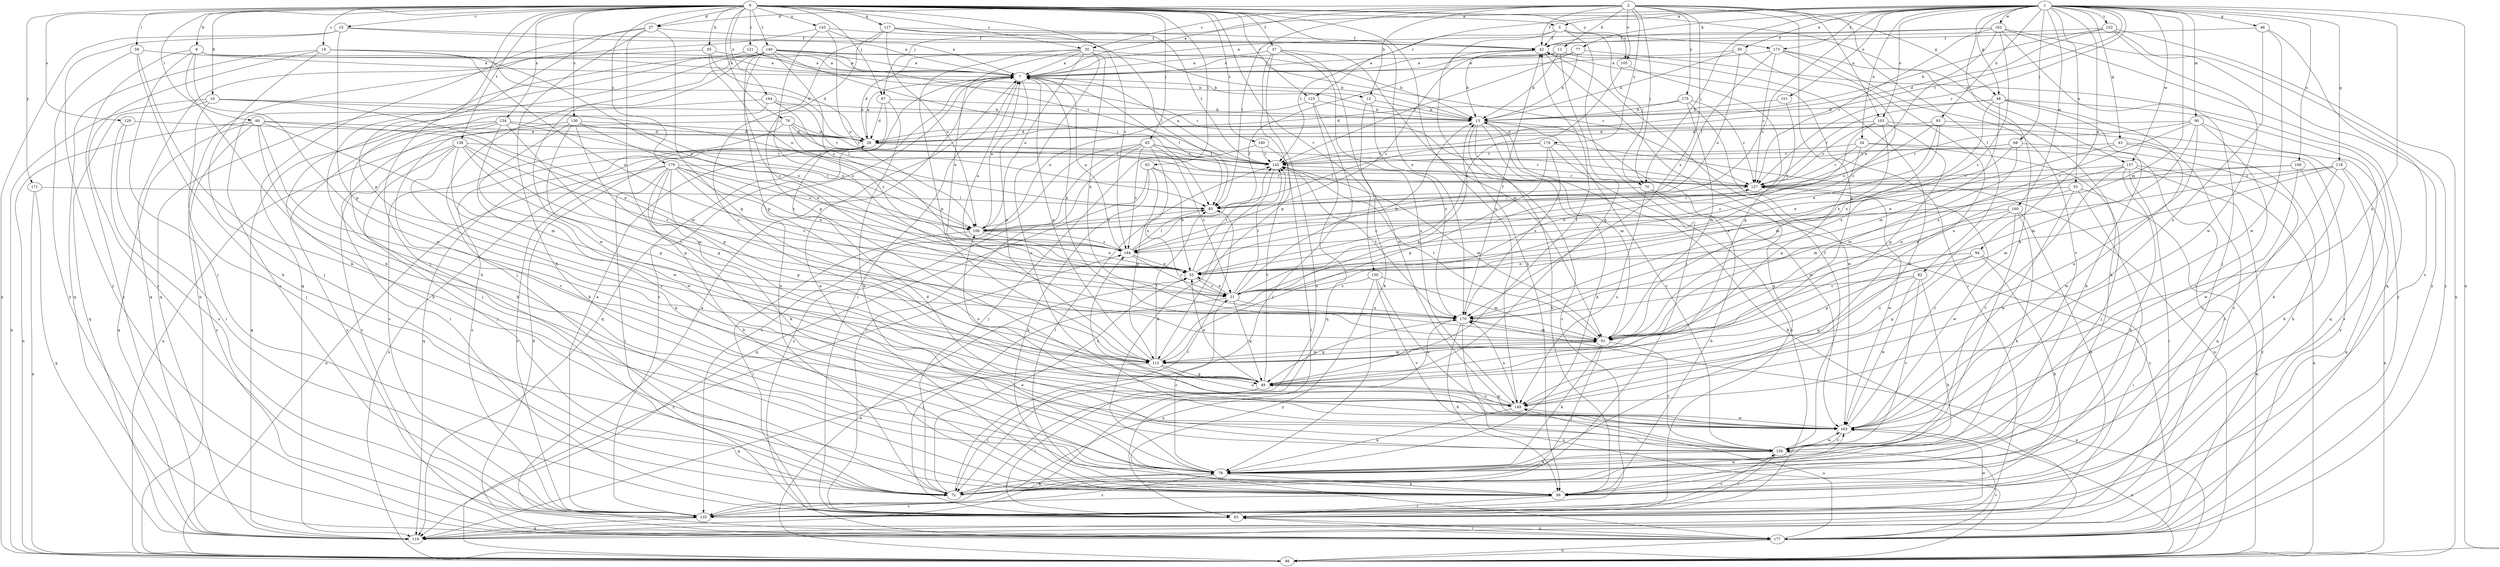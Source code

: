 strict digraph  {
0;
1;
2;
3;
7;
9;
10;
11;
12;
13;
15;
19;
20;
21;
27;
28;
30;
33;
34;
35;
37;
42;
43;
46;
48;
49;
55;
56;
59;
60;
62;
63;
65;
67;
68;
70;
71;
76;
77;
78;
82;
85;
90;
91;
93;
94;
98;
100;
101;
103;
105;
106;
112;
117;
118;
119;
121;
123;
127;
129;
130;
134;
135;
136;
140;
142;
143;
149;
150;
152;
156;
157;
160;
162;
163;
164;
170;
171;
173;
174;
175;
177;
179;
180;
184;
0 -> 3  [label=a];
0 -> 9  [label=b];
0 -> 10  [label=b];
0 -> 15  [label=c];
0 -> 19  [label=c];
0 -> 20  [label=c];
0 -> 27  [label=d];
0 -> 37  [label=f];
0 -> 55  [label=h];
0 -> 59  [label=i];
0 -> 60  [label=i];
0 -> 62  [label=i];
0 -> 65  [label=j];
0 -> 67  [label=j];
0 -> 76  [label=k];
0 -> 112  [label=p];
0 -> 117  [label=q];
0 -> 121  [label=r];
0 -> 123  [label=r];
0 -> 129  [label=s];
0 -> 130  [label=s];
0 -> 134  [label=s];
0 -> 136  [label=t];
0 -> 140  [label=t];
0 -> 143  [label=u];
0 -> 149  [label=u];
0 -> 150  [label=v];
0 -> 157  [label=w];
0 -> 164  [label=x];
0 -> 170  [label=x];
0 -> 171  [label=y];
0 -> 173  [label=y];
0 -> 179  [label=z];
0 -> 180  [label=z];
0 -> 184  [label=z];
1 -> 3  [label=a];
1 -> 30  [label=e];
1 -> 33  [label=e];
1 -> 34  [label=e];
1 -> 43  [label=g];
1 -> 46  [label=g];
1 -> 48  [label=g];
1 -> 67  [label=j];
1 -> 68  [label=j];
1 -> 70  [label=j];
1 -> 77  [label=k];
1 -> 78  [label=k];
1 -> 90  [label=m];
1 -> 91  [label=m];
1 -> 93  [label=n];
1 -> 94  [label=n];
1 -> 98  [label=n];
1 -> 100  [label=o];
1 -> 101  [label=o];
1 -> 103  [label=o];
1 -> 118  [label=q];
1 -> 123  [label=r];
1 -> 127  [label=r];
1 -> 142  [label=t];
1 -> 149  [label=u];
1 -> 152  [label=v];
1 -> 157  [label=w];
1 -> 160  [label=w];
1 -> 162  [label=w];
1 -> 173  [label=y];
1 -> 184  [label=z];
2 -> 7  [label=a];
2 -> 11  [label=b];
2 -> 12  [label=b];
2 -> 20  [label=c];
2 -> 27  [label=d];
2 -> 42  [label=f];
2 -> 48  [label=g];
2 -> 49  [label=g];
2 -> 70  [label=j];
2 -> 82  [label=l];
2 -> 85  [label=l];
2 -> 103  [label=o];
2 -> 105  [label=o];
2 -> 170  [label=x];
2 -> 174  [label=y];
2 -> 175  [label=y];
3 -> 42  [label=f];
3 -> 56  [label=h];
3 -> 70  [label=j];
3 -> 71  [label=j];
3 -> 105  [label=o];
3 -> 142  [label=t];
7 -> 12  [label=b];
7 -> 63  [label=i];
7 -> 85  [label=l];
7 -> 112  [label=p];
7 -> 135  [label=s];
7 -> 170  [label=x];
9 -> 7  [label=a];
9 -> 13  [label=b];
9 -> 28  [label=d];
9 -> 71  [label=j];
9 -> 78  [label=k];
9 -> 163  [label=w];
9 -> 177  [label=y];
10 -> 13  [label=b];
10 -> 71  [label=j];
10 -> 85  [label=l];
10 -> 91  [label=m];
10 -> 98  [label=n];
10 -> 119  [label=q];
11 -> 7  [label=a];
11 -> 13  [label=b];
11 -> 49  [label=g];
11 -> 78  [label=k];
11 -> 184  [label=z];
12 -> 13  [label=b];
12 -> 78  [label=k];
12 -> 170  [label=x];
13 -> 28  [label=d];
13 -> 56  [label=h];
13 -> 78  [label=k];
13 -> 91  [label=m];
13 -> 135  [label=s];
13 -> 156  [label=v];
13 -> 163  [label=w];
15 -> 7  [label=a];
15 -> 42  [label=f];
15 -> 98  [label=n];
15 -> 112  [label=p];
15 -> 177  [label=y];
19 -> 7  [label=a];
19 -> 35  [label=e];
19 -> 71  [label=j];
19 -> 119  [label=q];
19 -> 135  [label=s];
19 -> 184  [label=z];
20 -> 7  [label=a];
20 -> 13  [label=b];
20 -> 28  [label=d];
20 -> 35  [label=e];
20 -> 106  [label=o];
20 -> 112  [label=p];
20 -> 156  [label=v];
20 -> 170  [label=x];
21 -> 13  [label=b];
21 -> 35  [label=e];
21 -> 49  [label=g];
21 -> 63  [label=i];
21 -> 142  [label=t];
21 -> 170  [label=x];
27 -> 42  [label=f];
27 -> 49  [label=g];
27 -> 56  [label=h];
27 -> 71  [label=j];
27 -> 119  [label=q];
27 -> 156  [label=v];
28 -> 7  [label=a];
28 -> 98  [label=n];
28 -> 119  [label=q];
28 -> 127  [label=r];
28 -> 135  [label=s];
28 -> 142  [label=t];
30 -> 7  [label=a];
30 -> 13  [label=b];
30 -> 21  [label=c];
30 -> 106  [label=o];
33 -> 35  [label=e];
33 -> 71  [label=j];
33 -> 85  [label=l];
33 -> 98  [label=n];
33 -> 163  [label=w];
34 -> 71  [label=j];
34 -> 112  [label=p];
34 -> 119  [label=q];
34 -> 127  [label=r];
34 -> 142  [label=t];
35 -> 7  [label=a];
35 -> 21  [label=c];
35 -> 127  [label=r];
35 -> 142  [label=t];
37 -> 7  [label=a];
37 -> 91  [label=m];
37 -> 112  [label=p];
37 -> 135  [label=s];
37 -> 149  [label=u];
37 -> 163  [label=w];
42 -> 7  [label=a];
42 -> 13  [label=b];
42 -> 63  [label=i];
42 -> 135  [label=s];
43 -> 35  [label=e];
43 -> 56  [label=h];
43 -> 142  [label=t];
43 -> 163  [label=w];
46 -> 42  [label=f];
46 -> 135  [label=s];
46 -> 149  [label=u];
46 -> 163  [label=w];
48 -> 13  [label=b];
48 -> 78  [label=k];
48 -> 91  [label=m];
48 -> 119  [label=q];
48 -> 127  [label=r];
48 -> 135  [label=s];
48 -> 170  [label=x];
49 -> 35  [label=e];
49 -> 42  [label=f];
49 -> 63  [label=i];
49 -> 71  [label=j];
49 -> 142  [label=t];
49 -> 149  [label=u];
55 -> 7  [label=a];
55 -> 28  [label=d];
55 -> 106  [label=o];
55 -> 119  [label=q];
56 -> 7  [label=a];
56 -> 63  [label=i];
56 -> 135  [label=s];
56 -> 142  [label=t];
59 -> 7  [label=a];
59 -> 56  [label=h];
59 -> 78  [label=k];
59 -> 177  [label=y];
60 -> 28  [label=d];
60 -> 35  [label=e];
60 -> 78  [label=k];
60 -> 91  [label=m];
60 -> 98  [label=n];
60 -> 119  [label=q];
60 -> 156  [label=v];
60 -> 177  [label=y];
62 -> 35  [label=e];
62 -> 56  [label=h];
62 -> 112  [label=p];
62 -> 119  [label=q];
62 -> 127  [label=r];
63 -> 156  [label=v];
63 -> 163  [label=w];
63 -> 177  [label=y];
65 -> 21  [label=c];
65 -> 63  [label=i];
65 -> 127  [label=r];
65 -> 135  [label=s];
65 -> 142  [label=t];
65 -> 170  [label=x];
65 -> 177  [label=y];
65 -> 184  [label=z];
67 -> 13  [label=b];
67 -> 28  [label=d];
67 -> 78  [label=k];
67 -> 119  [label=q];
68 -> 35  [label=e];
68 -> 56  [label=h];
68 -> 91  [label=m];
68 -> 142  [label=t];
70 -> 56  [label=h];
70 -> 85  [label=l];
70 -> 149  [label=u];
70 -> 177  [label=y];
71 -> 7  [label=a];
71 -> 35  [label=e];
71 -> 78  [label=k];
71 -> 85  [label=l];
71 -> 163  [label=w];
76 -> 28  [label=d];
76 -> 98  [label=n];
76 -> 127  [label=r];
76 -> 135  [label=s];
76 -> 142  [label=t];
76 -> 184  [label=z];
77 -> 7  [label=a];
77 -> 13  [label=b];
77 -> 142  [label=t];
77 -> 177  [label=y];
78 -> 21  [label=c];
78 -> 56  [label=h];
78 -> 71  [label=j];
78 -> 135  [label=s];
82 -> 21  [label=c];
82 -> 49  [label=g];
82 -> 56  [label=h];
82 -> 156  [label=v];
82 -> 163  [label=w];
85 -> 106  [label=o];
90 -> 28  [label=d];
90 -> 78  [label=k];
90 -> 91  [label=m];
90 -> 127  [label=r];
90 -> 149  [label=u];
90 -> 156  [label=v];
90 -> 170  [label=x];
91 -> 71  [label=j];
91 -> 78  [label=k];
91 -> 112  [label=p];
91 -> 142  [label=t];
91 -> 156  [label=v];
93 -> 28  [label=d];
93 -> 35  [label=e];
93 -> 106  [label=o];
93 -> 135  [label=s];
93 -> 170  [label=x];
94 -> 35  [label=e];
94 -> 49  [label=g];
94 -> 56  [label=h];
94 -> 63  [label=i];
94 -> 112  [label=p];
98 -> 35  [label=e];
98 -> 170  [label=x];
98 -> 184  [label=z];
100 -> 78  [label=k];
100 -> 127  [label=r];
100 -> 163  [label=w];
100 -> 184  [label=z];
101 -> 13  [label=b];
101 -> 184  [label=z];
103 -> 21  [label=c];
103 -> 28  [label=d];
103 -> 91  [label=m];
103 -> 112  [label=p];
103 -> 127  [label=r];
103 -> 177  [label=y];
105 -> 21  [label=c];
105 -> 49  [label=g];
106 -> 7  [label=a];
106 -> 35  [label=e];
106 -> 63  [label=i];
106 -> 184  [label=z];
112 -> 7  [label=a];
112 -> 13  [label=b];
112 -> 49  [label=g];
112 -> 85  [label=l];
112 -> 91  [label=m];
112 -> 119  [label=q];
112 -> 149  [label=u];
117 -> 42  [label=f];
117 -> 49  [label=g];
117 -> 85  [label=l];
117 -> 106  [label=o];
117 -> 142  [label=t];
117 -> 149  [label=u];
118 -> 91  [label=m];
118 -> 98  [label=n];
118 -> 119  [label=q];
118 -> 127  [label=r];
118 -> 156  [label=v];
118 -> 170  [label=x];
121 -> 7  [label=a];
121 -> 127  [label=r];
121 -> 135  [label=s];
123 -> 13  [label=b];
123 -> 71  [label=j];
123 -> 106  [label=o];
123 -> 119  [label=q];
127 -> 85  [label=l];
127 -> 163  [label=w];
129 -> 28  [label=d];
129 -> 63  [label=i];
129 -> 135  [label=s];
130 -> 28  [label=d];
130 -> 35  [label=e];
130 -> 49  [label=g];
130 -> 78  [label=k];
130 -> 106  [label=o];
130 -> 112  [label=p];
130 -> 163  [label=w];
134 -> 28  [label=d];
134 -> 49  [label=g];
134 -> 63  [label=i];
134 -> 106  [label=o];
134 -> 119  [label=q];
134 -> 156  [label=v];
134 -> 177  [label=y];
135 -> 7  [label=a];
135 -> 119  [label=q];
135 -> 170  [label=x];
136 -> 21  [label=c];
136 -> 71  [label=j];
136 -> 78  [label=k];
136 -> 91  [label=m];
136 -> 112  [label=p];
136 -> 135  [label=s];
136 -> 142  [label=t];
136 -> 163  [label=w];
140 -> 7  [label=a];
140 -> 13  [label=b];
140 -> 21  [label=c];
140 -> 56  [label=h];
140 -> 71  [label=j];
140 -> 85  [label=l];
140 -> 112  [label=p];
140 -> 119  [label=q];
140 -> 127  [label=r];
140 -> 142  [label=t];
140 -> 163  [label=w];
140 -> 184  [label=z];
142 -> 7  [label=a];
142 -> 78  [label=k];
142 -> 91  [label=m];
142 -> 127  [label=r];
143 -> 7  [label=a];
143 -> 42  [label=f];
143 -> 98  [label=n];
143 -> 106  [label=o];
143 -> 170  [label=x];
149 -> 49  [label=g];
149 -> 78  [label=k];
149 -> 106  [label=o];
149 -> 163  [label=w];
149 -> 170  [label=x];
150 -> 21  [label=c];
150 -> 91  [label=m];
150 -> 156  [label=v];
150 -> 163  [label=w];
150 -> 177  [label=y];
152 -> 13  [label=b];
152 -> 28  [label=d];
152 -> 42  [label=f];
152 -> 98  [label=n];
152 -> 163  [label=w];
152 -> 177  [label=y];
156 -> 28  [label=d];
156 -> 42  [label=f];
156 -> 63  [label=i];
156 -> 78  [label=k];
156 -> 163  [label=w];
157 -> 56  [label=h];
157 -> 63  [label=i];
157 -> 91  [label=m];
157 -> 98  [label=n];
157 -> 127  [label=r];
157 -> 156  [label=v];
157 -> 177  [label=y];
160 -> 35  [label=e];
160 -> 56  [label=h];
160 -> 78  [label=k];
160 -> 106  [label=o];
160 -> 149  [label=u];
160 -> 163  [label=w];
162 -> 7  [label=a];
162 -> 21  [label=c];
162 -> 35  [label=e];
162 -> 42  [label=f];
162 -> 71  [label=j];
162 -> 119  [label=q];
162 -> 127  [label=r];
162 -> 177  [label=y];
163 -> 98  [label=n];
163 -> 127  [label=r];
163 -> 156  [label=v];
163 -> 184  [label=z];
164 -> 13  [label=b];
164 -> 56  [label=h];
164 -> 71  [label=j];
164 -> 85  [label=l];
164 -> 127  [label=r];
170 -> 42  [label=f];
170 -> 49  [label=g];
170 -> 56  [label=h];
170 -> 91  [label=m];
170 -> 98  [label=n];
170 -> 142  [label=t];
171 -> 85  [label=l];
171 -> 98  [label=n];
171 -> 119  [label=q];
173 -> 7  [label=a];
173 -> 56  [label=h];
173 -> 85  [label=l];
173 -> 127  [label=r];
173 -> 149  [label=u];
173 -> 156  [label=v];
174 -> 85  [label=l];
174 -> 98  [label=n];
174 -> 112  [label=p];
174 -> 135  [label=s];
174 -> 142  [label=t];
174 -> 170  [label=x];
175 -> 13  [label=b];
175 -> 28  [label=d];
175 -> 91  [label=m];
175 -> 127  [label=r];
175 -> 163  [label=w];
177 -> 7  [label=a];
177 -> 13  [label=b];
177 -> 28  [label=d];
177 -> 63  [label=i];
177 -> 98  [label=n];
177 -> 149  [label=u];
177 -> 156  [label=v];
179 -> 21  [label=c];
179 -> 35  [label=e];
179 -> 49  [label=g];
179 -> 56  [label=h];
179 -> 63  [label=i];
179 -> 78  [label=k];
179 -> 98  [label=n];
179 -> 106  [label=o];
179 -> 127  [label=r];
179 -> 135  [label=s];
179 -> 184  [label=z];
180 -> 63  [label=i];
180 -> 71  [label=j];
180 -> 142  [label=t];
184 -> 7  [label=a];
184 -> 21  [label=c];
184 -> 35  [label=e];
184 -> 42  [label=f];
184 -> 85  [label=l];
}
